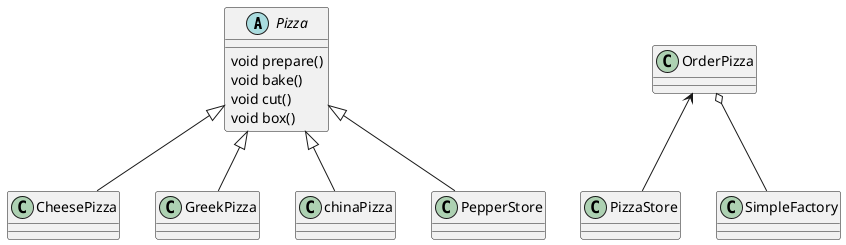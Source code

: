 @startuml

abstract class Pizza
class CheesePizza
class GreekPizza
class chinaPizza
class OrderPizza
class PizzaStore
class PepperStore
class SimpleFactory

Pizza<|--CheesePizza
Pizza<|--GreekPizza
Pizza<|--PepperStore
Pizza<|--chinaPizza

OrderPizza o--SimpleFactory
OrderPizza<--PizzaStore

abstract class Pizza{
   void prepare()
   void bake()
   void cut()
   void box()
}

class CheesePizza {
}
class GreekPizza {
}

@enduml